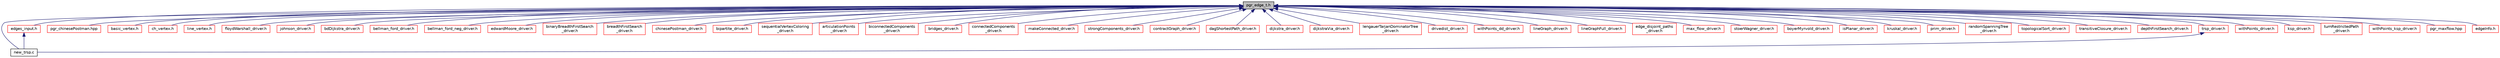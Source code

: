 digraph "pgr_edge_t.h"
{
 // LATEX_PDF_SIZE
  edge [fontname="Helvetica",fontsize="10",labelfontname="Helvetica",labelfontsize="10"];
  node [fontname="Helvetica",fontsize="10",shape=record];
  Node1 [label="pgr_edge_t.h",height=0.2,width=0.4,color="black", fillcolor="grey75", style="filled", fontcolor="black",tooltip=" "];
  Node1 -> Node2 [dir="back",color="midnightblue",fontsize="10",style="solid",fontname="Helvetica"];
  Node2 [label="new_trsp.c",height=0.2,width=0.4,color="black", fillcolor="white", style="filled",URL="$new__trsp_8c.html",tooltip=" "];
  Node1 -> Node3 [dir="back",color="midnightblue",fontsize="10",style="solid",fontname="Helvetica"];
  Node3 [label="edges_input.h",height=0.2,width=0.4,color="red", fillcolor="white", style="filled",URL="$edges__input_8h.html",tooltip=" "];
  Node3 -> Node2 [dir="back",color="midnightblue",fontsize="10",style="solid",fontname="Helvetica"];
  Node1 -> Node51 [dir="back",color="midnightblue",fontsize="10",style="solid",fontname="Helvetica"];
  Node51 [label="pgr_chinesePostman.hpp",height=0.2,width=0.4,color="red", fillcolor="white", style="filled",URL="$pgr__chinesePostman_8hpp.html",tooltip=" "];
  Node1 -> Node53 [dir="back",color="midnightblue",fontsize="10",style="solid",fontname="Helvetica"];
  Node53 [label="basic_vertex.h",height=0.2,width=0.4,color="red", fillcolor="white", style="filled",URL="$basic__vertex_8h.html",tooltip=" "];
  Node1 -> Node142 [dir="back",color="midnightblue",fontsize="10",style="solid",fontname="Helvetica"];
  Node142 [label="ch_vertex.h",height=0.2,width=0.4,color="red", fillcolor="white", style="filled",URL="$ch__vertex_8h.html",tooltip=" "];
  Node1 -> Node146 [dir="back",color="midnightblue",fontsize="10",style="solid",fontname="Helvetica"];
  Node146 [label="line_vertex.h",height=0.2,width=0.4,color="red", fillcolor="white", style="filled",URL="$line__vertex_8h.html",tooltip=" "];
  Node1 -> Node148 [dir="back",color="midnightblue",fontsize="10",style="solid",fontname="Helvetica"];
  Node148 [label="floydWarshall_driver.h",height=0.2,width=0.4,color="red", fillcolor="white", style="filled",URL="$floydWarshall__driver_8h.html",tooltip=" "];
  Node1 -> Node149 [dir="back",color="midnightblue",fontsize="10",style="solid",fontname="Helvetica"];
  Node149 [label="johnson_driver.h",height=0.2,width=0.4,color="red", fillcolor="white", style="filled",URL="$johnson__driver_8h.html",tooltip=" "];
  Node1 -> Node150 [dir="back",color="midnightblue",fontsize="10",style="solid",fontname="Helvetica"];
  Node150 [label="bdDijkstra_driver.h",height=0.2,width=0.4,color="red", fillcolor="white", style="filled",URL="$bdDijkstra__driver_8h.html",tooltip=" "];
  Node1 -> Node151 [dir="back",color="midnightblue",fontsize="10",style="solid",fontname="Helvetica"];
  Node151 [label="bellman_ford_driver.h",height=0.2,width=0.4,color="red", fillcolor="white", style="filled",URL="$bellman__ford__driver_8h.html",tooltip=" "];
  Node1 -> Node152 [dir="back",color="midnightblue",fontsize="10",style="solid",fontname="Helvetica"];
  Node152 [label="bellman_ford_neg_driver.h",height=0.2,width=0.4,color="red", fillcolor="white", style="filled",URL="$bellman__ford__neg__driver_8h.html",tooltip=" "];
  Node1 -> Node153 [dir="back",color="midnightblue",fontsize="10",style="solid",fontname="Helvetica"];
  Node153 [label="edwardMoore_driver.h",height=0.2,width=0.4,color="red", fillcolor="white", style="filled",URL="$edwardMoore__driver_8h.html",tooltip=" "];
  Node1 -> Node154 [dir="back",color="midnightblue",fontsize="10",style="solid",fontname="Helvetica"];
  Node154 [label="binaryBreadthFirstSearch\l_driver.h",height=0.2,width=0.4,color="red", fillcolor="white", style="filled",URL="$binaryBreadthFirstSearch__driver_8h.html",tooltip=" "];
  Node1 -> Node155 [dir="back",color="midnightblue",fontsize="10",style="solid",fontname="Helvetica"];
  Node155 [label="breadthFirstSearch\l_driver.h",height=0.2,width=0.4,color="red", fillcolor="white", style="filled",URL="$breadthFirstSearch__driver_8h.html",tooltip=" "];
  Node1 -> Node156 [dir="back",color="midnightblue",fontsize="10",style="solid",fontname="Helvetica"];
  Node156 [label="chinesePostman_driver.h",height=0.2,width=0.4,color="red", fillcolor="white", style="filled",URL="$chinesePostman__driver_8h.html",tooltip=" "];
  Node1 -> Node157 [dir="back",color="midnightblue",fontsize="10",style="solid",fontname="Helvetica"];
  Node157 [label="bipartite_driver.h",height=0.2,width=0.4,color="red", fillcolor="white", style="filled",URL="$bipartite__driver_8h.html",tooltip=" "];
  Node1 -> Node158 [dir="back",color="midnightblue",fontsize="10",style="solid",fontname="Helvetica"];
  Node158 [label="sequentialVertexColoring\l_driver.h",height=0.2,width=0.4,color="red", fillcolor="white", style="filled",URL="$sequentialVertexColoring__driver_8h.html",tooltip=" "];
  Node1 -> Node159 [dir="back",color="midnightblue",fontsize="10",style="solid",fontname="Helvetica"];
  Node159 [label="articulationPoints\l_driver.h",height=0.2,width=0.4,color="red", fillcolor="white", style="filled",URL="$articulationPoints__driver_8h.html",tooltip=" "];
  Node1 -> Node160 [dir="back",color="midnightblue",fontsize="10",style="solid",fontname="Helvetica"];
  Node160 [label="biconnectedComponents\l_driver.h",height=0.2,width=0.4,color="red", fillcolor="white", style="filled",URL="$biconnectedComponents__driver_8h.html",tooltip=" "];
  Node1 -> Node161 [dir="back",color="midnightblue",fontsize="10",style="solid",fontname="Helvetica"];
  Node161 [label="bridges_driver.h",height=0.2,width=0.4,color="red", fillcolor="white", style="filled",URL="$bridges__driver_8h.html",tooltip=" "];
  Node1 -> Node162 [dir="back",color="midnightblue",fontsize="10",style="solid",fontname="Helvetica"];
  Node162 [label="connectedComponents\l_driver.h",height=0.2,width=0.4,color="red", fillcolor="white", style="filled",URL="$connectedComponents__driver_8h.html",tooltip=" "];
  Node1 -> Node163 [dir="back",color="midnightblue",fontsize="10",style="solid",fontname="Helvetica"];
  Node163 [label="makeConnected_driver.h",height=0.2,width=0.4,color="red", fillcolor="white", style="filled",URL="$makeConnected__driver_8h.html",tooltip=" "];
  Node1 -> Node164 [dir="back",color="midnightblue",fontsize="10",style="solid",fontname="Helvetica"];
  Node164 [label="strongComponents_driver.h",height=0.2,width=0.4,color="red", fillcolor="white", style="filled",URL="$strongComponents__driver_8h.html",tooltip=" "];
  Node1 -> Node165 [dir="back",color="midnightblue",fontsize="10",style="solid",fontname="Helvetica"];
  Node165 [label="contractGraph_driver.h",height=0.2,width=0.4,color="red", fillcolor="white", style="filled",URL="$contractGraph__driver_8h.html",tooltip=" "];
  Node1 -> Node166 [dir="back",color="midnightblue",fontsize="10",style="solid",fontname="Helvetica"];
  Node166 [label="dagShortestPath_driver.h",height=0.2,width=0.4,color="red", fillcolor="white", style="filled",URL="$dagShortestPath__driver_8h.html",tooltip=" "];
  Node1 -> Node167 [dir="back",color="midnightblue",fontsize="10",style="solid",fontname="Helvetica"];
  Node167 [label="dijkstra_driver.h",height=0.2,width=0.4,color="red", fillcolor="white", style="filled",URL="$dijkstra__driver_8h.html",tooltip=" "];
  Node1 -> Node168 [dir="back",color="midnightblue",fontsize="10",style="solid",fontname="Helvetica"];
  Node168 [label="dijkstraVia_driver.h",height=0.2,width=0.4,color="red", fillcolor="white", style="filled",URL="$dijkstraVia__driver_8h.html",tooltip=" "];
  Node1 -> Node169 [dir="back",color="midnightblue",fontsize="10",style="solid",fontname="Helvetica"];
  Node169 [label="lengauerTarjanDominatorTree\l_driver.h",height=0.2,width=0.4,color="red", fillcolor="white", style="filled",URL="$lengauerTarjanDominatorTree__driver_8h.html",tooltip=" "];
  Node1 -> Node170 [dir="back",color="midnightblue",fontsize="10",style="solid",fontname="Helvetica"];
  Node170 [label="drivedist_driver.h",height=0.2,width=0.4,color="red", fillcolor="white", style="filled",URL="$drivedist__driver_8h.html",tooltip=" "];
  Node1 -> Node171 [dir="back",color="midnightblue",fontsize="10",style="solid",fontname="Helvetica"];
  Node171 [label="withPoints_dd_driver.h",height=0.2,width=0.4,color="red", fillcolor="white", style="filled",URL="$withPoints__dd__driver_8h.html",tooltip=" "];
  Node1 -> Node172 [dir="back",color="midnightblue",fontsize="10",style="solid",fontname="Helvetica"];
  Node172 [label="lineGraph_driver.h",height=0.2,width=0.4,color="red", fillcolor="white", style="filled",URL="$lineGraph__driver_8h.html",tooltip=" "];
  Node1 -> Node173 [dir="back",color="midnightblue",fontsize="10",style="solid",fontname="Helvetica"];
  Node173 [label="lineGraphFull_driver.h",height=0.2,width=0.4,color="red", fillcolor="white", style="filled",URL="$lineGraphFull__driver_8h.html",tooltip=" "];
  Node1 -> Node174 [dir="back",color="midnightblue",fontsize="10",style="solid",fontname="Helvetica"];
  Node174 [label="edge_disjoint_paths\l_driver.h",height=0.2,width=0.4,color="red", fillcolor="white", style="filled",URL="$edge__disjoint__paths__driver_8h.html",tooltip=" "];
  Node1 -> Node176 [dir="back",color="midnightblue",fontsize="10",style="solid",fontname="Helvetica"];
  Node176 [label="max_flow_driver.h",height=0.2,width=0.4,color="red", fillcolor="white", style="filled",URL="$max__flow__driver_8h.html",tooltip=" "];
  Node1 -> Node178 [dir="back",color="midnightblue",fontsize="10",style="solid",fontname="Helvetica"];
  Node178 [label="stoerWagner_driver.h",height=0.2,width=0.4,color="red", fillcolor="white", style="filled",URL="$stoerWagner__driver_8h.html",tooltip=" "];
  Node1 -> Node179 [dir="back",color="midnightblue",fontsize="10",style="solid",fontname="Helvetica"];
  Node179 [label="boyerMyrvold_driver.h",height=0.2,width=0.4,color="red", fillcolor="white", style="filled",URL="$boyerMyrvold__driver_8h.html",tooltip=" "];
  Node1 -> Node180 [dir="back",color="midnightblue",fontsize="10",style="solid",fontname="Helvetica"];
  Node180 [label="isPlanar_driver.h",height=0.2,width=0.4,color="red", fillcolor="white", style="filled",URL="$isPlanar__driver_8h.html",tooltip=" "];
  Node1 -> Node181 [dir="back",color="midnightblue",fontsize="10",style="solid",fontname="Helvetica"];
  Node181 [label="kruskal_driver.h",height=0.2,width=0.4,color="red", fillcolor="white", style="filled",URL="$kruskal__driver_8h.html",tooltip=" "];
  Node1 -> Node182 [dir="back",color="midnightblue",fontsize="10",style="solid",fontname="Helvetica"];
  Node182 [label="prim_driver.h",height=0.2,width=0.4,color="red", fillcolor="white", style="filled",URL="$prim__driver_8h.html",tooltip=" "];
  Node1 -> Node183 [dir="back",color="midnightblue",fontsize="10",style="solid",fontname="Helvetica"];
  Node183 [label="randomSpanningTree\l_driver.h",height=0.2,width=0.4,color="red", fillcolor="white", style="filled",URL="$randomSpanningTree__driver_8h.html",tooltip=" "];
  Node1 -> Node184 [dir="back",color="midnightblue",fontsize="10",style="solid",fontname="Helvetica"];
  Node184 [label="topologicalSort_driver.h",height=0.2,width=0.4,color="red", fillcolor="white", style="filled",URL="$topologicalSort__driver_8h.html",tooltip=" "];
  Node1 -> Node185 [dir="back",color="midnightblue",fontsize="10",style="solid",fontname="Helvetica"];
  Node185 [label="transitiveClosure_driver.h",height=0.2,width=0.4,color="red", fillcolor="white", style="filled",URL="$transitiveClosure__driver_8h.html",tooltip=" "];
  Node1 -> Node186 [dir="back",color="midnightblue",fontsize="10",style="solid",fontname="Helvetica"];
  Node186 [label="depthFirstSearch_driver.h",height=0.2,width=0.4,color="red", fillcolor="white", style="filled",URL="$depthFirstSearch__driver_8h.html",tooltip=" "];
  Node1 -> Node187 [dir="back",color="midnightblue",fontsize="10",style="solid",fontname="Helvetica"];
  Node187 [label="trsp_driver.h",height=0.2,width=0.4,color="red", fillcolor="white", style="filled",URL="$trsp__driver_8h.html",tooltip=" "];
  Node187 -> Node2 [dir="back",color="midnightblue",fontsize="10",style="solid",fontname="Helvetica"];
  Node1 -> Node188 [dir="back",color="midnightblue",fontsize="10",style="solid",fontname="Helvetica"];
  Node188 [label="withPoints_driver.h",height=0.2,width=0.4,color="red", fillcolor="white", style="filled",URL="$withPoints__driver_8h.html",tooltip=" "];
  Node1 -> Node189 [dir="back",color="midnightblue",fontsize="10",style="solid",fontname="Helvetica"];
  Node189 [label="ksp_driver.h",height=0.2,width=0.4,color="red", fillcolor="white", style="filled",URL="$ksp__driver_8h.html",tooltip=" "];
  Node1 -> Node190 [dir="back",color="midnightblue",fontsize="10",style="solid",fontname="Helvetica"];
  Node190 [label="turnRestrictedPath\l_driver.h",height=0.2,width=0.4,color="red", fillcolor="white", style="filled",URL="$turnRestrictedPath__driver_8h.html",tooltip=" "];
  Node1 -> Node191 [dir="back",color="midnightblue",fontsize="10",style="solid",fontname="Helvetica"];
  Node191 [label="withPoints_ksp_driver.h",height=0.2,width=0.4,color="red", fillcolor="white", style="filled",URL="$withPoints__ksp__driver_8h.html",tooltip=" "];
  Node1 -> Node192 [dir="back",color="midnightblue",fontsize="10",style="solid",fontname="Helvetica"];
  Node192 [label="pgr_maxflow.hpp",height=0.2,width=0.4,color="red", fillcolor="white", style="filled",URL="$pgr__maxflow_8hpp.html",tooltip=" "];
  Node1 -> Node194 [dir="back",color="midnightblue",fontsize="10",style="solid",fontname="Helvetica"];
  Node194 [label="edgeInfo.h",height=0.2,width=0.4,color="red", fillcolor="white", style="filled",URL="$edgeInfo_8h.html",tooltip=" "];
}
